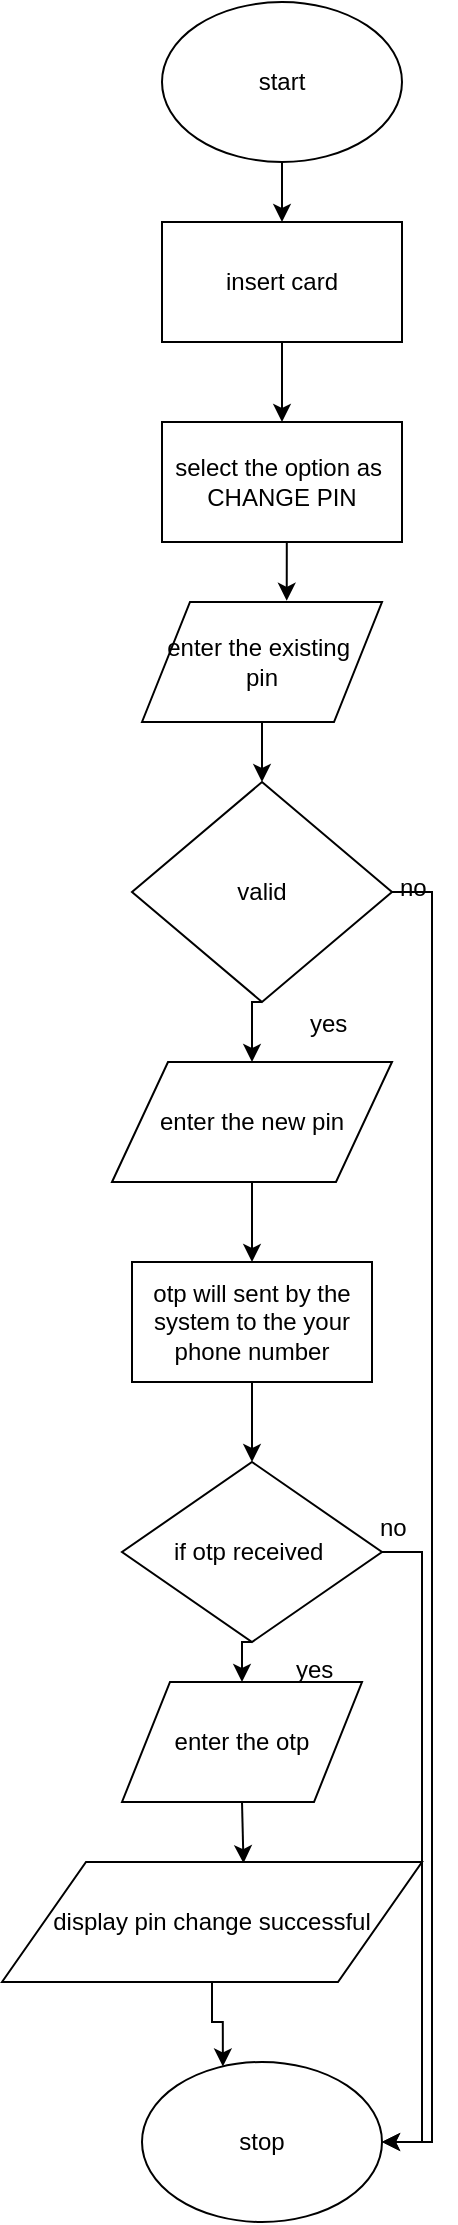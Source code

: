 <mxfile version="12.1.3" type="device" pages="1"><diagram id="JOZoSR6YSW2N7Di_z4RT" name="Page-1"><mxGraphModel dx="1024" dy="530" grid="1" gridSize="10" guides="1" tooltips="1" connect="1" arrows="1" fold="1" page="1" pageScale="1" pageWidth="827" pageHeight="1169" math="0" shadow="0"><root><mxCell id="0"/><mxCell id="1" parent="0"/><mxCell id="ux32q0OLP74blyQ1Mq6n-14" style="edgeStyle=orthogonalEdgeStyle;rounded=0;orthogonalLoop=1;jettySize=auto;html=1;exitX=0.5;exitY=1;exitDx=0;exitDy=0;entryX=0.5;entryY=0;entryDx=0;entryDy=0;" edge="1" parent="1" source="ux32q0OLP74blyQ1Mq6n-1" target="ux32q0OLP74blyQ1Mq6n-2"><mxGeometry relative="1" as="geometry"/></mxCell><mxCell id="ux32q0OLP74blyQ1Mq6n-1" value="start" style="ellipse;whiteSpace=wrap;html=1;" vertex="1" parent="1"><mxGeometry x="350" y="20" width="120" height="80" as="geometry"/></mxCell><mxCell id="ux32q0OLP74blyQ1Mq6n-15" style="edgeStyle=orthogonalEdgeStyle;rounded=0;orthogonalLoop=1;jettySize=auto;html=1;exitX=0.5;exitY=1;exitDx=0;exitDy=0;entryX=0.5;entryY=0;entryDx=0;entryDy=0;" edge="1" parent="1" source="ux32q0OLP74blyQ1Mq6n-2" target="ux32q0OLP74blyQ1Mq6n-3"><mxGeometry relative="1" as="geometry"/></mxCell><mxCell id="ux32q0OLP74blyQ1Mq6n-2" value="insert card" style="rounded=0;whiteSpace=wrap;html=1;" vertex="1" parent="1"><mxGeometry x="350" y="130" width="120" height="60" as="geometry"/></mxCell><mxCell id="ux32q0OLP74blyQ1Mq6n-16" style="edgeStyle=orthogonalEdgeStyle;rounded=0;orthogonalLoop=1;jettySize=auto;html=1;exitX=0.5;exitY=1;exitDx=0;exitDy=0;entryX=0.603;entryY=-0.01;entryDx=0;entryDy=0;entryPerimeter=0;" edge="1" parent="1" source="ux32q0OLP74blyQ1Mq6n-3" target="ux32q0OLP74blyQ1Mq6n-4"><mxGeometry relative="1" as="geometry"/></mxCell><mxCell id="ux32q0OLP74blyQ1Mq6n-3" value="select the option as&amp;nbsp;&lt;br&gt;CHANGE PIN" style="rounded=0;whiteSpace=wrap;html=1;" vertex="1" parent="1"><mxGeometry x="350" y="230" width="120" height="60" as="geometry"/></mxCell><mxCell id="ux32q0OLP74blyQ1Mq6n-17" style="edgeStyle=orthogonalEdgeStyle;rounded=0;orthogonalLoop=1;jettySize=auto;html=1;exitX=0.5;exitY=1;exitDx=0;exitDy=0;entryX=0.5;entryY=0;entryDx=0;entryDy=0;" edge="1" parent="1" source="ux32q0OLP74blyQ1Mq6n-4" target="ux32q0OLP74blyQ1Mq6n-5"><mxGeometry relative="1" as="geometry"/></mxCell><mxCell id="ux32q0OLP74blyQ1Mq6n-4" value="enter the existing&amp;nbsp;&lt;br&gt;pin" style="shape=parallelogram;perimeter=parallelogramPerimeter;whiteSpace=wrap;html=1;" vertex="1" parent="1"><mxGeometry x="340" y="320" width="120" height="60" as="geometry"/></mxCell><mxCell id="ux32q0OLP74blyQ1Mq6n-18" style="edgeStyle=orthogonalEdgeStyle;rounded=0;orthogonalLoop=1;jettySize=auto;html=1;exitX=0.5;exitY=1;exitDx=0;exitDy=0;entryX=0.5;entryY=0;entryDx=0;entryDy=0;" edge="1" parent="1" source="ux32q0OLP74blyQ1Mq6n-5" target="ux32q0OLP74blyQ1Mq6n-8"><mxGeometry relative="1" as="geometry"/></mxCell><mxCell id="ux32q0OLP74blyQ1Mq6n-21" style="edgeStyle=orthogonalEdgeStyle;rounded=0;orthogonalLoop=1;jettySize=auto;html=1;exitX=1;exitY=0.5;exitDx=0;exitDy=0;entryX=1;entryY=0.5;entryDx=0;entryDy=0;" edge="1" parent="1" source="ux32q0OLP74blyQ1Mq6n-5" target="ux32q0OLP74blyQ1Mq6n-13"><mxGeometry relative="1" as="geometry"/></mxCell><mxCell id="ux32q0OLP74blyQ1Mq6n-5" value="valid" style="rhombus;whiteSpace=wrap;html=1;" vertex="1" parent="1"><mxGeometry x="335" y="410" width="130" height="110" as="geometry"/></mxCell><mxCell id="ux32q0OLP74blyQ1Mq6n-19" style="edgeStyle=orthogonalEdgeStyle;rounded=0;orthogonalLoop=1;jettySize=auto;html=1;exitX=0.5;exitY=1;exitDx=0;exitDy=0;entryX=0.5;entryY=0;entryDx=0;entryDy=0;" edge="1" parent="1" source="ux32q0OLP74blyQ1Mq6n-8" target="ux32q0OLP74blyQ1Mq6n-9"><mxGeometry relative="1" as="geometry"/></mxCell><mxCell id="ux32q0OLP74blyQ1Mq6n-8" value="enter the new pin" style="shape=parallelogram;perimeter=parallelogramPerimeter;whiteSpace=wrap;html=1;" vertex="1" parent="1"><mxGeometry x="325" y="550" width="140" height="60" as="geometry"/></mxCell><mxCell id="ux32q0OLP74blyQ1Mq6n-20" style="edgeStyle=orthogonalEdgeStyle;rounded=0;orthogonalLoop=1;jettySize=auto;html=1;exitX=0.5;exitY=1;exitDx=0;exitDy=0;entryX=0.5;entryY=0;entryDx=0;entryDy=0;" edge="1" parent="1" source="ux32q0OLP74blyQ1Mq6n-9" target="ux32q0OLP74blyQ1Mq6n-10"><mxGeometry relative="1" as="geometry"/></mxCell><mxCell id="ux32q0OLP74blyQ1Mq6n-9" value="otp will sent by the system to the your phone number" style="rounded=0;whiteSpace=wrap;html=1;" vertex="1" parent="1"><mxGeometry x="335" y="650" width="120" height="60" as="geometry"/></mxCell><mxCell id="ux32q0OLP74blyQ1Mq6n-22" style="edgeStyle=orthogonalEdgeStyle;rounded=0;orthogonalLoop=1;jettySize=auto;html=1;exitX=1;exitY=0.5;exitDx=0;exitDy=0;entryX=1;entryY=0.5;entryDx=0;entryDy=0;" edge="1" parent="1" source="ux32q0OLP74blyQ1Mq6n-10" target="ux32q0OLP74blyQ1Mq6n-13"><mxGeometry relative="1" as="geometry"/></mxCell><mxCell id="ux32q0OLP74blyQ1Mq6n-23" style="edgeStyle=orthogonalEdgeStyle;rounded=0;orthogonalLoop=1;jettySize=auto;html=1;exitX=0.5;exitY=1;exitDx=0;exitDy=0;entryX=0.5;entryY=0;entryDx=0;entryDy=0;" edge="1" parent="1" source="ux32q0OLP74blyQ1Mq6n-10" target="ux32q0OLP74blyQ1Mq6n-11"><mxGeometry relative="1" as="geometry"/></mxCell><mxCell id="ux32q0OLP74blyQ1Mq6n-10" value="if otp received&amp;nbsp;" style="rhombus;whiteSpace=wrap;html=1;" vertex="1" parent="1"><mxGeometry x="330" y="750" width="130" height="90" as="geometry"/></mxCell><mxCell id="ux32q0OLP74blyQ1Mq6n-24" style="edgeStyle=orthogonalEdgeStyle;rounded=0;orthogonalLoop=1;jettySize=auto;html=1;exitX=0.5;exitY=1;exitDx=0;exitDy=0;entryX=0.575;entryY=0.01;entryDx=0;entryDy=0;entryPerimeter=0;" edge="1" parent="1" source="ux32q0OLP74blyQ1Mq6n-11" target="ux32q0OLP74blyQ1Mq6n-12"><mxGeometry relative="1" as="geometry"/></mxCell><mxCell id="ux32q0OLP74blyQ1Mq6n-11" value="enter the otp" style="shape=parallelogram;perimeter=parallelogramPerimeter;whiteSpace=wrap;html=1;" vertex="1" parent="1"><mxGeometry x="330" y="860" width="120" height="60" as="geometry"/></mxCell><mxCell id="ux32q0OLP74blyQ1Mq6n-25" style="edgeStyle=orthogonalEdgeStyle;rounded=0;orthogonalLoop=1;jettySize=auto;html=1;exitX=0.5;exitY=1;exitDx=0;exitDy=0;entryX=0.337;entryY=0.028;entryDx=0;entryDy=0;entryPerimeter=0;" edge="1" parent="1" source="ux32q0OLP74blyQ1Mq6n-12" target="ux32q0OLP74blyQ1Mq6n-13"><mxGeometry relative="1" as="geometry"/></mxCell><mxCell id="ux32q0OLP74blyQ1Mq6n-12" value="display pin change successful" style="shape=parallelogram;perimeter=parallelogramPerimeter;whiteSpace=wrap;html=1;" vertex="1" parent="1"><mxGeometry x="270" y="950" width="210" height="60" as="geometry"/></mxCell><mxCell id="ux32q0OLP74blyQ1Mq6n-13" value="stop" style="ellipse;whiteSpace=wrap;html=1;" vertex="1" parent="1"><mxGeometry x="340" y="1050" width="120" height="80" as="geometry"/></mxCell><mxCell id="ux32q0OLP74blyQ1Mq6n-26" value="yes" style="text;html=1;resizable=0;points=[];autosize=1;align=left;verticalAlign=top;spacingTop=-4;" vertex="1" parent="1"><mxGeometry x="415" y="844" width="30" height="20" as="geometry"/></mxCell><mxCell id="ux32q0OLP74blyQ1Mq6n-27" value="no" style="text;html=1;resizable=0;points=[];autosize=1;align=left;verticalAlign=top;spacingTop=-4;" vertex="1" parent="1"><mxGeometry x="457" y="773" width="30" height="20" as="geometry"/></mxCell><mxCell id="ux32q0OLP74blyQ1Mq6n-28" value="no" style="text;html=1;resizable=0;points=[];autosize=1;align=left;verticalAlign=top;spacingTop=-4;" vertex="1" parent="1"><mxGeometry x="467" y="453" width="30" height="20" as="geometry"/></mxCell><mxCell id="ux32q0OLP74blyQ1Mq6n-29" value="yes" style="text;html=1;resizable=0;points=[];autosize=1;align=left;verticalAlign=top;spacingTop=-4;" vertex="1" parent="1"><mxGeometry x="422" y="521" width="30" height="20" as="geometry"/></mxCell></root></mxGraphModel></diagram></mxfile>